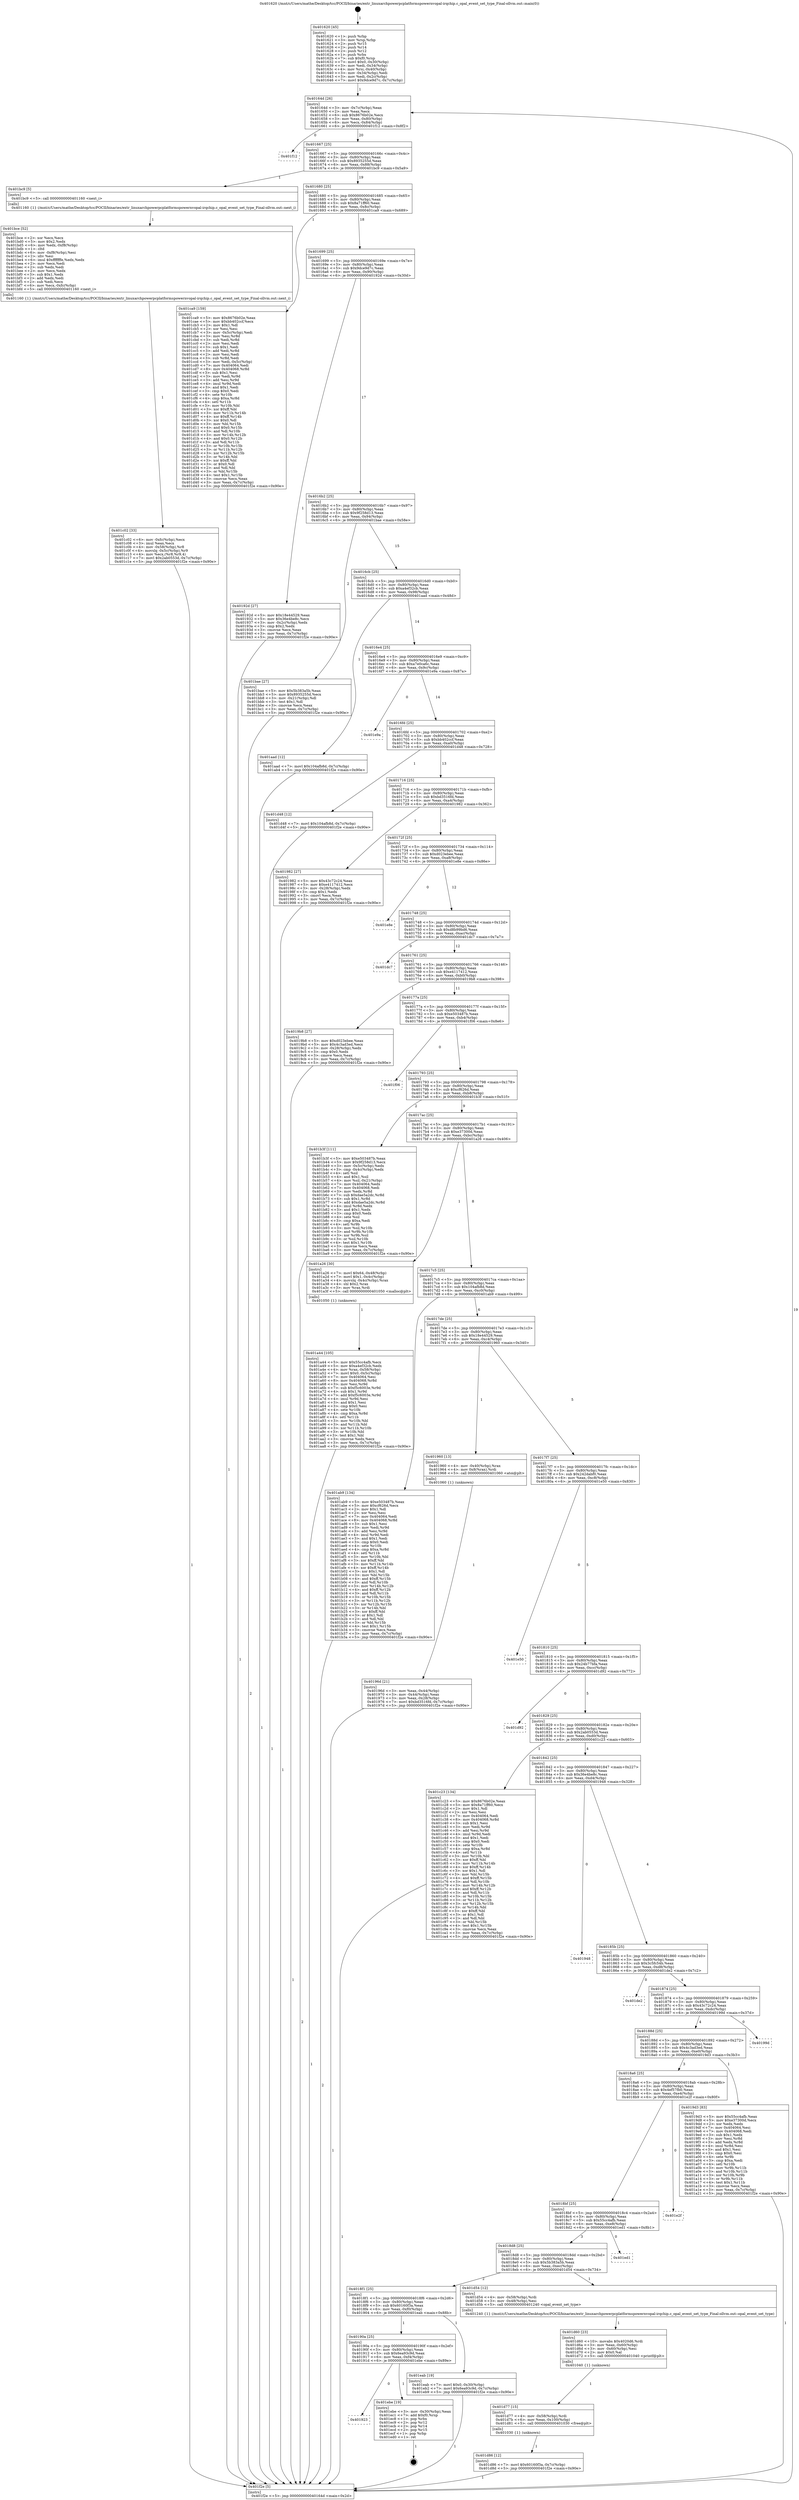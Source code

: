 digraph "0x401620" {
  label = "0x401620 (/mnt/c/Users/mathe/Desktop/tcc/POCII/binaries/extr_linuxarchpowerpcplatformspowernvopal-irqchip.c_opal_event_set_type_Final-ollvm.out::main(0))"
  labelloc = "t"
  node[shape=record]

  Entry [label="",width=0.3,height=0.3,shape=circle,fillcolor=black,style=filled]
  "0x40164d" [label="{
     0x40164d [26]\l
     | [instrs]\l
     &nbsp;&nbsp;0x40164d \<+3\>: mov -0x7c(%rbp),%eax\l
     &nbsp;&nbsp;0x401650 \<+2\>: mov %eax,%ecx\l
     &nbsp;&nbsp;0x401652 \<+6\>: sub $0x8676b02e,%ecx\l
     &nbsp;&nbsp;0x401658 \<+3\>: mov %eax,-0x80(%rbp)\l
     &nbsp;&nbsp;0x40165b \<+6\>: mov %ecx,-0x84(%rbp)\l
     &nbsp;&nbsp;0x401661 \<+6\>: je 0000000000401f12 \<main+0x8f2\>\l
  }"]
  "0x401f12" [label="{
     0x401f12\l
  }", style=dashed]
  "0x401667" [label="{
     0x401667 [25]\l
     | [instrs]\l
     &nbsp;&nbsp;0x401667 \<+5\>: jmp 000000000040166c \<main+0x4c\>\l
     &nbsp;&nbsp;0x40166c \<+3\>: mov -0x80(%rbp),%eax\l
     &nbsp;&nbsp;0x40166f \<+5\>: sub $0x8935255d,%eax\l
     &nbsp;&nbsp;0x401674 \<+6\>: mov %eax,-0x88(%rbp)\l
     &nbsp;&nbsp;0x40167a \<+6\>: je 0000000000401bc9 \<main+0x5a9\>\l
  }"]
  Exit [label="",width=0.3,height=0.3,shape=circle,fillcolor=black,style=filled,peripheries=2]
  "0x401bc9" [label="{
     0x401bc9 [5]\l
     | [instrs]\l
     &nbsp;&nbsp;0x401bc9 \<+5\>: call 0000000000401160 \<next_i\>\l
     | [calls]\l
     &nbsp;&nbsp;0x401160 \{1\} (/mnt/c/Users/mathe/Desktop/tcc/POCII/binaries/extr_linuxarchpowerpcplatformspowernvopal-irqchip.c_opal_event_set_type_Final-ollvm.out::next_i)\l
  }"]
  "0x401680" [label="{
     0x401680 [25]\l
     | [instrs]\l
     &nbsp;&nbsp;0x401680 \<+5\>: jmp 0000000000401685 \<main+0x65\>\l
     &nbsp;&nbsp;0x401685 \<+3\>: mov -0x80(%rbp),%eax\l
     &nbsp;&nbsp;0x401688 \<+5\>: sub $0x8a71ff60,%eax\l
     &nbsp;&nbsp;0x40168d \<+6\>: mov %eax,-0x8c(%rbp)\l
     &nbsp;&nbsp;0x401693 \<+6\>: je 0000000000401ca9 \<main+0x689\>\l
  }"]
  "0x401923" [label="{
     0x401923\l
  }", style=dashed]
  "0x401ca9" [label="{
     0x401ca9 [159]\l
     | [instrs]\l
     &nbsp;&nbsp;0x401ca9 \<+5\>: mov $0x8676b02e,%eax\l
     &nbsp;&nbsp;0x401cae \<+5\>: mov $0xbb402ccf,%ecx\l
     &nbsp;&nbsp;0x401cb3 \<+2\>: mov $0x1,%dl\l
     &nbsp;&nbsp;0x401cb5 \<+2\>: xor %esi,%esi\l
     &nbsp;&nbsp;0x401cb7 \<+3\>: mov -0x5c(%rbp),%edi\l
     &nbsp;&nbsp;0x401cba \<+3\>: mov %esi,%r8d\l
     &nbsp;&nbsp;0x401cbd \<+3\>: sub %edi,%r8d\l
     &nbsp;&nbsp;0x401cc0 \<+2\>: mov %esi,%edi\l
     &nbsp;&nbsp;0x401cc2 \<+3\>: sub $0x1,%edi\l
     &nbsp;&nbsp;0x401cc5 \<+3\>: add %edi,%r8d\l
     &nbsp;&nbsp;0x401cc8 \<+2\>: mov %esi,%edi\l
     &nbsp;&nbsp;0x401cca \<+3\>: sub %r8d,%edi\l
     &nbsp;&nbsp;0x401ccd \<+3\>: mov %edi,-0x5c(%rbp)\l
     &nbsp;&nbsp;0x401cd0 \<+7\>: mov 0x404064,%edi\l
     &nbsp;&nbsp;0x401cd7 \<+8\>: mov 0x404068,%r8d\l
     &nbsp;&nbsp;0x401cdf \<+3\>: sub $0x1,%esi\l
     &nbsp;&nbsp;0x401ce2 \<+3\>: mov %edi,%r9d\l
     &nbsp;&nbsp;0x401ce5 \<+3\>: add %esi,%r9d\l
     &nbsp;&nbsp;0x401ce8 \<+4\>: imul %r9d,%edi\l
     &nbsp;&nbsp;0x401cec \<+3\>: and $0x1,%edi\l
     &nbsp;&nbsp;0x401cef \<+3\>: cmp $0x0,%edi\l
     &nbsp;&nbsp;0x401cf2 \<+4\>: sete %r10b\l
     &nbsp;&nbsp;0x401cf6 \<+4\>: cmp $0xa,%r8d\l
     &nbsp;&nbsp;0x401cfa \<+4\>: setl %r11b\l
     &nbsp;&nbsp;0x401cfe \<+3\>: mov %r10b,%bl\l
     &nbsp;&nbsp;0x401d01 \<+3\>: xor $0xff,%bl\l
     &nbsp;&nbsp;0x401d04 \<+3\>: mov %r11b,%r14b\l
     &nbsp;&nbsp;0x401d07 \<+4\>: xor $0xff,%r14b\l
     &nbsp;&nbsp;0x401d0b \<+3\>: xor $0x0,%dl\l
     &nbsp;&nbsp;0x401d0e \<+3\>: mov %bl,%r15b\l
     &nbsp;&nbsp;0x401d11 \<+4\>: and $0x0,%r15b\l
     &nbsp;&nbsp;0x401d15 \<+3\>: and %dl,%r10b\l
     &nbsp;&nbsp;0x401d18 \<+3\>: mov %r14b,%r12b\l
     &nbsp;&nbsp;0x401d1b \<+4\>: and $0x0,%r12b\l
     &nbsp;&nbsp;0x401d1f \<+3\>: and %dl,%r11b\l
     &nbsp;&nbsp;0x401d22 \<+3\>: or %r10b,%r15b\l
     &nbsp;&nbsp;0x401d25 \<+3\>: or %r11b,%r12b\l
     &nbsp;&nbsp;0x401d28 \<+3\>: xor %r12b,%r15b\l
     &nbsp;&nbsp;0x401d2b \<+3\>: or %r14b,%bl\l
     &nbsp;&nbsp;0x401d2e \<+3\>: xor $0xff,%bl\l
     &nbsp;&nbsp;0x401d31 \<+3\>: or $0x0,%dl\l
     &nbsp;&nbsp;0x401d34 \<+2\>: and %dl,%bl\l
     &nbsp;&nbsp;0x401d36 \<+3\>: or %bl,%r15b\l
     &nbsp;&nbsp;0x401d39 \<+4\>: test $0x1,%r15b\l
     &nbsp;&nbsp;0x401d3d \<+3\>: cmovne %ecx,%eax\l
     &nbsp;&nbsp;0x401d40 \<+3\>: mov %eax,-0x7c(%rbp)\l
     &nbsp;&nbsp;0x401d43 \<+5\>: jmp 0000000000401f2e \<main+0x90e\>\l
  }"]
  "0x401699" [label="{
     0x401699 [25]\l
     | [instrs]\l
     &nbsp;&nbsp;0x401699 \<+5\>: jmp 000000000040169e \<main+0x7e\>\l
     &nbsp;&nbsp;0x40169e \<+3\>: mov -0x80(%rbp),%eax\l
     &nbsp;&nbsp;0x4016a1 \<+5\>: sub $0x9dce9d7c,%eax\l
     &nbsp;&nbsp;0x4016a6 \<+6\>: mov %eax,-0x90(%rbp)\l
     &nbsp;&nbsp;0x4016ac \<+6\>: je 000000000040192d \<main+0x30d\>\l
  }"]
  "0x401ebe" [label="{
     0x401ebe [19]\l
     | [instrs]\l
     &nbsp;&nbsp;0x401ebe \<+3\>: mov -0x30(%rbp),%eax\l
     &nbsp;&nbsp;0x401ec1 \<+7\>: add $0xf0,%rsp\l
     &nbsp;&nbsp;0x401ec8 \<+1\>: pop %rbx\l
     &nbsp;&nbsp;0x401ec9 \<+2\>: pop %r12\l
     &nbsp;&nbsp;0x401ecb \<+2\>: pop %r14\l
     &nbsp;&nbsp;0x401ecd \<+2\>: pop %r15\l
     &nbsp;&nbsp;0x401ecf \<+1\>: pop %rbp\l
     &nbsp;&nbsp;0x401ed0 \<+1\>: ret\l
  }"]
  "0x40192d" [label="{
     0x40192d [27]\l
     | [instrs]\l
     &nbsp;&nbsp;0x40192d \<+5\>: mov $0x18e44529,%eax\l
     &nbsp;&nbsp;0x401932 \<+5\>: mov $0x36e4be8c,%ecx\l
     &nbsp;&nbsp;0x401937 \<+3\>: mov -0x2c(%rbp),%edx\l
     &nbsp;&nbsp;0x40193a \<+3\>: cmp $0x2,%edx\l
     &nbsp;&nbsp;0x40193d \<+3\>: cmovne %ecx,%eax\l
     &nbsp;&nbsp;0x401940 \<+3\>: mov %eax,-0x7c(%rbp)\l
     &nbsp;&nbsp;0x401943 \<+5\>: jmp 0000000000401f2e \<main+0x90e\>\l
  }"]
  "0x4016b2" [label="{
     0x4016b2 [25]\l
     | [instrs]\l
     &nbsp;&nbsp;0x4016b2 \<+5\>: jmp 00000000004016b7 \<main+0x97\>\l
     &nbsp;&nbsp;0x4016b7 \<+3\>: mov -0x80(%rbp),%eax\l
     &nbsp;&nbsp;0x4016ba \<+5\>: sub $0x9f258d13,%eax\l
     &nbsp;&nbsp;0x4016bf \<+6\>: mov %eax,-0x94(%rbp)\l
     &nbsp;&nbsp;0x4016c5 \<+6\>: je 0000000000401bae \<main+0x58e\>\l
  }"]
  "0x401f2e" [label="{
     0x401f2e [5]\l
     | [instrs]\l
     &nbsp;&nbsp;0x401f2e \<+5\>: jmp 000000000040164d \<main+0x2d\>\l
  }"]
  "0x401620" [label="{
     0x401620 [45]\l
     | [instrs]\l
     &nbsp;&nbsp;0x401620 \<+1\>: push %rbp\l
     &nbsp;&nbsp;0x401621 \<+3\>: mov %rsp,%rbp\l
     &nbsp;&nbsp;0x401624 \<+2\>: push %r15\l
     &nbsp;&nbsp;0x401626 \<+2\>: push %r14\l
     &nbsp;&nbsp;0x401628 \<+2\>: push %r12\l
     &nbsp;&nbsp;0x40162a \<+1\>: push %rbx\l
     &nbsp;&nbsp;0x40162b \<+7\>: sub $0xf0,%rsp\l
     &nbsp;&nbsp;0x401632 \<+7\>: movl $0x0,-0x30(%rbp)\l
     &nbsp;&nbsp;0x401639 \<+3\>: mov %edi,-0x34(%rbp)\l
     &nbsp;&nbsp;0x40163c \<+4\>: mov %rsi,-0x40(%rbp)\l
     &nbsp;&nbsp;0x401640 \<+3\>: mov -0x34(%rbp),%edi\l
     &nbsp;&nbsp;0x401643 \<+3\>: mov %edi,-0x2c(%rbp)\l
     &nbsp;&nbsp;0x401646 \<+7\>: movl $0x9dce9d7c,-0x7c(%rbp)\l
  }"]
  "0x40190a" [label="{
     0x40190a [25]\l
     | [instrs]\l
     &nbsp;&nbsp;0x40190a \<+5\>: jmp 000000000040190f \<main+0x2ef\>\l
     &nbsp;&nbsp;0x40190f \<+3\>: mov -0x80(%rbp),%eax\l
     &nbsp;&nbsp;0x401912 \<+5\>: sub $0x6ea93c9d,%eax\l
     &nbsp;&nbsp;0x401917 \<+6\>: mov %eax,-0xf4(%rbp)\l
     &nbsp;&nbsp;0x40191d \<+6\>: je 0000000000401ebe \<main+0x89e\>\l
  }"]
  "0x401bae" [label="{
     0x401bae [27]\l
     | [instrs]\l
     &nbsp;&nbsp;0x401bae \<+5\>: mov $0x5b383a5b,%eax\l
     &nbsp;&nbsp;0x401bb3 \<+5\>: mov $0x8935255d,%ecx\l
     &nbsp;&nbsp;0x401bb8 \<+3\>: mov -0x21(%rbp),%dl\l
     &nbsp;&nbsp;0x401bbb \<+3\>: test $0x1,%dl\l
     &nbsp;&nbsp;0x401bbe \<+3\>: cmovne %ecx,%eax\l
     &nbsp;&nbsp;0x401bc1 \<+3\>: mov %eax,-0x7c(%rbp)\l
     &nbsp;&nbsp;0x401bc4 \<+5\>: jmp 0000000000401f2e \<main+0x90e\>\l
  }"]
  "0x4016cb" [label="{
     0x4016cb [25]\l
     | [instrs]\l
     &nbsp;&nbsp;0x4016cb \<+5\>: jmp 00000000004016d0 \<main+0xb0\>\l
     &nbsp;&nbsp;0x4016d0 \<+3\>: mov -0x80(%rbp),%eax\l
     &nbsp;&nbsp;0x4016d3 \<+5\>: sub $0xa4ef32cb,%eax\l
     &nbsp;&nbsp;0x4016d8 \<+6\>: mov %eax,-0x98(%rbp)\l
     &nbsp;&nbsp;0x4016de \<+6\>: je 0000000000401aad \<main+0x48d\>\l
  }"]
  "0x401eab" [label="{
     0x401eab [19]\l
     | [instrs]\l
     &nbsp;&nbsp;0x401eab \<+7\>: movl $0x0,-0x30(%rbp)\l
     &nbsp;&nbsp;0x401eb2 \<+7\>: movl $0x6ea93c9d,-0x7c(%rbp)\l
     &nbsp;&nbsp;0x401eb9 \<+5\>: jmp 0000000000401f2e \<main+0x90e\>\l
  }"]
  "0x401aad" [label="{
     0x401aad [12]\l
     | [instrs]\l
     &nbsp;&nbsp;0x401aad \<+7\>: movl $0x104afb8d,-0x7c(%rbp)\l
     &nbsp;&nbsp;0x401ab4 \<+5\>: jmp 0000000000401f2e \<main+0x90e\>\l
  }"]
  "0x4016e4" [label="{
     0x4016e4 [25]\l
     | [instrs]\l
     &nbsp;&nbsp;0x4016e4 \<+5\>: jmp 00000000004016e9 \<main+0xc9\>\l
     &nbsp;&nbsp;0x4016e9 \<+3\>: mov -0x80(%rbp),%eax\l
     &nbsp;&nbsp;0x4016ec \<+5\>: sub $0xa7e0ca6c,%eax\l
     &nbsp;&nbsp;0x4016f1 \<+6\>: mov %eax,-0x9c(%rbp)\l
     &nbsp;&nbsp;0x4016f7 \<+6\>: je 0000000000401e9a \<main+0x87a\>\l
  }"]
  "0x401d86" [label="{
     0x401d86 [12]\l
     | [instrs]\l
     &nbsp;&nbsp;0x401d86 \<+7\>: movl $0x60160f3a,-0x7c(%rbp)\l
     &nbsp;&nbsp;0x401d8d \<+5\>: jmp 0000000000401f2e \<main+0x90e\>\l
  }"]
  "0x401e9a" [label="{
     0x401e9a\l
  }", style=dashed]
  "0x4016fd" [label="{
     0x4016fd [25]\l
     | [instrs]\l
     &nbsp;&nbsp;0x4016fd \<+5\>: jmp 0000000000401702 \<main+0xe2\>\l
     &nbsp;&nbsp;0x401702 \<+3\>: mov -0x80(%rbp),%eax\l
     &nbsp;&nbsp;0x401705 \<+5\>: sub $0xbb402ccf,%eax\l
     &nbsp;&nbsp;0x40170a \<+6\>: mov %eax,-0xa0(%rbp)\l
     &nbsp;&nbsp;0x401710 \<+6\>: je 0000000000401d48 \<main+0x728\>\l
  }"]
  "0x401d77" [label="{
     0x401d77 [15]\l
     | [instrs]\l
     &nbsp;&nbsp;0x401d77 \<+4\>: mov -0x58(%rbp),%rdi\l
     &nbsp;&nbsp;0x401d7b \<+6\>: mov %eax,-0x100(%rbp)\l
     &nbsp;&nbsp;0x401d81 \<+5\>: call 0000000000401030 \<free@plt\>\l
     | [calls]\l
     &nbsp;&nbsp;0x401030 \{1\} (unknown)\l
  }"]
  "0x401d48" [label="{
     0x401d48 [12]\l
     | [instrs]\l
     &nbsp;&nbsp;0x401d48 \<+7\>: movl $0x104afb8d,-0x7c(%rbp)\l
     &nbsp;&nbsp;0x401d4f \<+5\>: jmp 0000000000401f2e \<main+0x90e\>\l
  }"]
  "0x401716" [label="{
     0x401716 [25]\l
     | [instrs]\l
     &nbsp;&nbsp;0x401716 \<+5\>: jmp 000000000040171b \<main+0xfb\>\l
     &nbsp;&nbsp;0x40171b \<+3\>: mov -0x80(%rbp),%eax\l
     &nbsp;&nbsp;0x40171e \<+5\>: sub $0xbd3516fd,%eax\l
     &nbsp;&nbsp;0x401723 \<+6\>: mov %eax,-0xa4(%rbp)\l
     &nbsp;&nbsp;0x401729 \<+6\>: je 0000000000401982 \<main+0x362\>\l
  }"]
  "0x401d60" [label="{
     0x401d60 [23]\l
     | [instrs]\l
     &nbsp;&nbsp;0x401d60 \<+10\>: movabs $0x4020d6,%rdi\l
     &nbsp;&nbsp;0x401d6a \<+3\>: mov %eax,-0x60(%rbp)\l
     &nbsp;&nbsp;0x401d6d \<+3\>: mov -0x60(%rbp),%esi\l
     &nbsp;&nbsp;0x401d70 \<+2\>: mov $0x0,%al\l
     &nbsp;&nbsp;0x401d72 \<+5\>: call 0000000000401040 \<printf@plt\>\l
     | [calls]\l
     &nbsp;&nbsp;0x401040 \{1\} (unknown)\l
  }"]
  "0x401982" [label="{
     0x401982 [27]\l
     | [instrs]\l
     &nbsp;&nbsp;0x401982 \<+5\>: mov $0x43c72c24,%eax\l
     &nbsp;&nbsp;0x401987 \<+5\>: mov $0xe4117412,%ecx\l
     &nbsp;&nbsp;0x40198c \<+3\>: mov -0x28(%rbp),%edx\l
     &nbsp;&nbsp;0x40198f \<+3\>: cmp $0x1,%edx\l
     &nbsp;&nbsp;0x401992 \<+3\>: cmovl %ecx,%eax\l
     &nbsp;&nbsp;0x401995 \<+3\>: mov %eax,-0x7c(%rbp)\l
     &nbsp;&nbsp;0x401998 \<+5\>: jmp 0000000000401f2e \<main+0x90e\>\l
  }"]
  "0x40172f" [label="{
     0x40172f [25]\l
     | [instrs]\l
     &nbsp;&nbsp;0x40172f \<+5\>: jmp 0000000000401734 \<main+0x114\>\l
     &nbsp;&nbsp;0x401734 \<+3\>: mov -0x80(%rbp),%eax\l
     &nbsp;&nbsp;0x401737 \<+5\>: sub $0xd023ebee,%eax\l
     &nbsp;&nbsp;0x40173c \<+6\>: mov %eax,-0xa8(%rbp)\l
     &nbsp;&nbsp;0x401742 \<+6\>: je 0000000000401e8e \<main+0x86e\>\l
  }"]
  "0x4018f1" [label="{
     0x4018f1 [25]\l
     | [instrs]\l
     &nbsp;&nbsp;0x4018f1 \<+5\>: jmp 00000000004018f6 \<main+0x2d6\>\l
     &nbsp;&nbsp;0x4018f6 \<+3\>: mov -0x80(%rbp),%eax\l
     &nbsp;&nbsp;0x4018f9 \<+5\>: sub $0x60160f3a,%eax\l
     &nbsp;&nbsp;0x4018fe \<+6\>: mov %eax,-0xf0(%rbp)\l
     &nbsp;&nbsp;0x401904 \<+6\>: je 0000000000401eab \<main+0x88b\>\l
  }"]
  "0x401e8e" [label="{
     0x401e8e\l
  }", style=dashed]
  "0x401748" [label="{
     0x401748 [25]\l
     | [instrs]\l
     &nbsp;&nbsp;0x401748 \<+5\>: jmp 000000000040174d \<main+0x12d\>\l
     &nbsp;&nbsp;0x40174d \<+3\>: mov -0x80(%rbp),%eax\l
     &nbsp;&nbsp;0x401750 \<+5\>: sub $0xd8b99bd6,%eax\l
     &nbsp;&nbsp;0x401755 \<+6\>: mov %eax,-0xac(%rbp)\l
     &nbsp;&nbsp;0x40175b \<+6\>: je 0000000000401dc7 \<main+0x7a7\>\l
  }"]
  "0x401d54" [label="{
     0x401d54 [12]\l
     | [instrs]\l
     &nbsp;&nbsp;0x401d54 \<+4\>: mov -0x58(%rbp),%rdi\l
     &nbsp;&nbsp;0x401d58 \<+3\>: mov -0x48(%rbp),%esi\l
     &nbsp;&nbsp;0x401d5b \<+5\>: call 0000000000401240 \<opal_event_set_type\>\l
     | [calls]\l
     &nbsp;&nbsp;0x401240 \{1\} (/mnt/c/Users/mathe/Desktop/tcc/POCII/binaries/extr_linuxarchpowerpcplatformspowernvopal-irqchip.c_opal_event_set_type_Final-ollvm.out::opal_event_set_type)\l
  }"]
  "0x401dc7" [label="{
     0x401dc7\l
  }", style=dashed]
  "0x401761" [label="{
     0x401761 [25]\l
     | [instrs]\l
     &nbsp;&nbsp;0x401761 \<+5\>: jmp 0000000000401766 \<main+0x146\>\l
     &nbsp;&nbsp;0x401766 \<+3\>: mov -0x80(%rbp),%eax\l
     &nbsp;&nbsp;0x401769 \<+5\>: sub $0xe4117412,%eax\l
     &nbsp;&nbsp;0x40176e \<+6\>: mov %eax,-0xb0(%rbp)\l
     &nbsp;&nbsp;0x401774 \<+6\>: je 00000000004019b8 \<main+0x398\>\l
  }"]
  "0x4018d8" [label="{
     0x4018d8 [25]\l
     | [instrs]\l
     &nbsp;&nbsp;0x4018d8 \<+5\>: jmp 00000000004018dd \<main+0x2bd\>\l
     &nbsp;&nbsp;0x4018dd \<+3\>: mov -0x80(%rbp),%eax\l
     &nbsp;&nbsp;0x4018e0 \<+5\>: sub $0x5b383a5b,%eax\l
     &nbsp;&nbsp;0x4018e5 \<+6\>: mov %eax,-0xec(%rbp)\l
     &nbsp;&nbsp;0x4018eb \<+6\>: je 0000000000401d54 \<main+0x734\>\l
  }"]
  "0x4019b8" [label="{
     0x4019b8 [27]\l
     | [instrs]\l
     &nbsp;&nbsp;0x4019b8 \<+5\>: mov $0xd023ebee,%eax\l
     &nbsp;&nbsp;0x4019bd \<+5\>: mov $0x4c3ad3ed,%ecx\l
     &nbsp;&nbsp;0x4019c2 \<+3\>: mov -0x28(%rbp),%edx\l
     &nbsp;&nbsp;0x4019c5 \<+3\>: cmp $0x0,%edx\l
     &nbsp;&nbsp;0x4019c8 \<+3\>: cmove %ecx,%eax\l
     &nbsp;&nbsp;0x4019cb \<+3\>: mov %eax,-0x7c(%rbp)\l
     &nbsp;&nbsp;0x4019ce \<+5\>: jmp 0000000000401f2e \<main+0x90e\>\l
  }"]
  "0x40177a" [label="{
     0x40177a [25]\l
     | [instrs]\l
     &nbsp;&nbsp;0x40177a \<+5\>: jmp 000000000040177f \<main+0x15f\>\l
     &nbsp;&nbsp;0x40177f \<+3\>: mov -0x80(%rbp),%eax\l
     &nbsp;&nbsp;0x401782 \<+5\>: sub $0xe503487b,%eax\l
     &nbsp;&nbsp;0x401787 \<+6\>: mov %eax,-0xb4(%rbp)\l
     &nbsp;&nbsp;0x40178d \<+6\>: je 0000000000401f06 \<main+0x8e6\>\l
  }"]
  "0x401ed1" [label="{
     0x401ed1\l
  }", style=dashed]
  "0x401f06" [label="{
     0x401f06\l
  }", style=dashed]
  "0x401793" [label="{
     0x401793 [25]\l
     | [instrs]\l
     &nbsp;&nbsp;0x401793 \<+5\>: jmp 0000000000401798 \<main+0x178\>\l
     &nbsp;&nbsp;0x401798 \<+3\>: mov -0x80(%rbp),%eax\l
     &nbsp;&nbsp;0x40179b \<+5\>: sub $0xcf626d,%eax\l
     &nbsp;&nbsp;0x4017a0 \<+6\>: mov %eax,-0xb8(%rbp)\l
     &nbsp;&nbsp;0x4017a6 \<+6\>: je 0000000000401b3f \<main+0x51f\>\l
  }"]
  "0x4018bf" [label="{
     0x4018bf [25]\l
     | [instrs]\l
     &nbsp;&nbsp;0x4018bf \<+5\>: jmp 00000000004018c4 \<main+0x2a4\>\l
     &nbsp;&nbsp;0x4018c4 \<+3\>: mov -0x80(%rbp),%eax\l
     &nbsp;&nbsp;0x4018c7 \<+5\>: sub $0x55cc4afb,%eax\l
     &nbsp;&nbsp;0x4018cc \<+6\>: mov %eax,-0xe8(%rbp)\l
     &nbsp;&nbsp;0x4018d2 \<+6\>: je 0000000000401ed1 \<main+0x8b1\>\l
  }"]
  "0x401b3f" [label="{
     0x401b3f [111]\l
     | [instrs]\l
     &nbsp;&nbsp;0x401b3f \<+5\>: mov $0xe503487b,%eax\l
     &nbsp;&nbsp;0x401b44 \<+5\>: mov $0x9f258d13,%ecx\l
     &nbsp;&nbsp;0x401b49 \<+3\>: mov -0x5c(%rbp),%edx\l
     &nbsp;&nbsp;0x401b4c \<+3\>: cmp -0x4c(%rbp),%edx\l
     &nbsp;&nbsp;0x401b4f \<+4\>: setl %sil\l
     &nbsp;&nbsp;0x401b53 \<+4\>: and $0x1,%sil\l
     &nbsp;&nbsp;0x401b57 \<+4\>: mov %sil,-0x21(%rbp)\l
     &nbsp;&nbsp;0x401b5b \<+7\>: mov 0x404064,%edx\l
     &nbsp;&nbsp;0x401b62 \<+7\>: mov 0x404068,%edi\l
     &nbsp;&nbsp;0x401b69 \<+3\>: mov %edx,%r8d\l
     &nbsp;&nbsp;0x401b6c \<+7\>: sub $0xdae5a2dc,%r8d\l
     &nbsp;&nbsp;0x401b73 \<+4\>: sub $0x1,%r8d\l
     &nbsp;&nbsp;0x401b77 \<+7\>: add $0xdae5a2dc,%r8d\l
     &nbsp;&nbsp;0x401b7e \<+4\>: imul %r8d,%edx\l
     &nbsp;&nbsp;0x401b82 \<+3\>: and $0x1,%edx\l
     &nbsp;&nbsp;0x401b85 \<+3\>: cmp $0x0,%edx\l
     &nbsp;&nbsp;0x401b88 \<+4\>: sete %sil\l
     &nbsp;&nbsp;0x401b8c \<+3\>: cmp $0xa,%edi\l
     &nbsp;&nbsp;0x401b8f \<+4\>: setl %r9b\l
     &nbsp;&nbsp;0x401b93 \<+3\>: mov %sil,%r10b\l
     &nbsp;&nbsp;0x401b96 \<+3\>: and %r9b,%r10b\l
     &nbsp;&nbsp;0x401b99 \<+3\>: xor %r9b,%sil\l
     &nbsp;&nbsp;0x401b9c \<+3\>: or %sil,%r10b\l
     &nbsp;&nbsp;0x401b9f \<+4\>: test $0x1,%r10b\l
     &nbsp;&nbsp;0x401ba3 \<+3\>: cmovne %ecx,%eax\l
     &nbsp;&nbsp;0x401ba6 \<+3\>: mov %eax,-0x7c(%rbp)\l
     &nbsp;&nbsp;0x401ba9 \<+5\>: jmp 0000000000401f2e \<main+0x90e\>\l
  }"]
  "0x4017ac" [label="{
     0x4017ac [25]\l
     | [instrs]\l
     &nbsp;&nbsp;0x4017ac \<+5\>: jmp 00000000004017b1 \<main+0x191\>\l
     &nbsp;&nbsp;0x4017b1 \<+3\>: mov -0x80(%rbp),%eax\l
     &nbsp;&nbsp;0x4017b4 \<+5\>: sub $0xe37300d,%eax\l
     &nbsp;&nbsp;0x4017b9 \<+6\>: mov %eax,-0xbc(%rbp)\l
     &nbsp;&nbsp;0x4017bf \<+6\>: je 0000000000401a26 \<main+0x406\>\l
  }"]
  "0x401e2f" [label="{
     0x401e2f\l
  }", style=dashed]
  "0x401a26" [label="{
     0x401a26 [30]\l
     | [instrs]\l
     &nbsp;&nbsp;0x401a26 \<+7\>: movl $0x64,-0x48(%rbp)\l
     &nbsp;&nbsp;0x401a2d \<+7\>: movl $0x1,-0x4c(%rbp)\l
     &nbsp;&nbsp;0x401a34 \<+4\>: movslq -0x4c(%rbp),%rax\l
     &nbsp;&nbsp;0x401a38 \<+4\>: shl $0x2,%rax\l
     &nbsp;&nbsp;0x401a3c \<+3\>: mov %rax,%rdi\l
     &nbsp;&nbsp;0x401a3f \<+5\>: call 0000000000401050 \<malloc@plt\>\l
     | [calls]\l
     &nbsp;&nbsp;0x401050 \{1\} (unknown)\l
  }"]
  "0x4017c5" [label="{
     0x4017c5 [25]\l
     | [instrs]\l
     &nbsp;&nbsp;0x4017c5 \<+5\>: jmp 00000000004017ca \<main+0x1aa\>\l
     &nbsp;&nbsp;0x4017ca \<+3\>: mov -0x80(%rbp),%eax\l
     &nbsp;&nbsp;0x4017cd \<+5\>: sub $0x104afb8d,%eax\l
     &nbsp;&nbsp;0x4017d2 \<+6\>: mov %eax,-0xc0(%rbp)\l
     &nbsp;&nbsp;0x4017d8 \<+6\>: je 0000000000401ab9 \<main+0x499\>\l
  }"]
  "0x401c02" [label="{
     0x401c02 [33]\l
     | [instrs]\l
     &nbsp;&nbsp;0x401c02 \<+6\>: mov -0xfc(%rbp),%ecx\l
     &nbsp;&nbsp;0x401c08 \<+3\>: imul %eax,%ecx\l
     &nbsp;&nbsp;0x401c0b \<+4\>: mov -0x58(%rbp),%r8\l
     &nbsp;&nbsp;0x401c0f \<+4\>: movslq -0x5c(%rbp),%r9\l
     &nbsp;&nbsp;0x401c13 \<+4\>: mov %ecx,(%r8,%r9,4)\l
     &nbsp;&nbsp;0x401c17 \<+7\>: movl $0x2ab0553d,-0x7c(%rbp)\l
     &nbsp;&nbsp;0x401c1e \<+5\>: jmp 0000000000401f2e \<main+0x90e\>\l
  }"]
  "0x401ab9" [label="{
     0x401ab9 [134]\l
     | [instrs]\l
     &nbsp;&nbsp;0x401ab9 \<+5\>: mov $0xe503487b,%eax\l
     &nbsp;&nbsp;0x401abe \<+5\>: mov $0xcf626d,%ecx\l
     &nbsp;&nbsp;0x401ac3 \<+2\>: mov $0x1,%dl\l
     &nbsp;&nbsp;0x401ac5 \<+2\>: xor %esi,%esi\l
     &nbsp;&nbsp;0x401ac7 \<+7\>: mov 0x404064,%edi\l
     &nbsp;&nbsp;0x401ace \<+8\>: mov 0x404068,%r8d\l
     &nbsp;&nbsp;0x401ad6 \<+3\>: sub $0x1,%esi\l
     &nbsp;&nbsp;0x401ad9 \<+3\>: mov %edi,%r9d\l
     &nbsp;&nbsp;0x401adc \<+3\>: add %esi,%r9d\l
     &nbsp;&nbsp;0x401adf \<+4\>: imul %r9d,%edi\l
     &nbsp;&nbsp;0x401ae3 \<+3\>: and $0x1,%edi\l
     &nbsp;&nbsp;0x401ae6 \<+3\>: cmp $0x0,%edi\l
     &nbsp;&nbsp;0x401ae9 \<+4\>: sete %r10b\l
     &nbsp;&nbsp;0x401aed \<+4\>: cmp $0xa,%r8d\l
     &nbsp;&nbsp;0x401af1 \<+4\>: setl %r11b\l
     &nbsp;&nbsp;0x401af5 \<+3\>: mov %r10b,%bl\l
     &nbsp;&nbsp;0x401af8 \<+3\>: xor $0xff,%bl\l
     &nbsp;&nbsp;0x401afb \<+3\>: mov %r11b,%r14b\l
     &nbsp;&nbsp;0x401afe \<+4\>: xor $0xff,%r14b\l
     &nbsp;&nbsp;0x401b02 \<+3\>: xor $0x1,%dl\l
     &nbsp;&nbsp;0x401b05 \<+3\>: mov %bl,%r15b\l
     &nbsp;&nbsp;0x401b08 \<+4\>: and $0xff,%r15b\l
     &nbsp;&nbsp;0x401b0c \<+3\>: and %dl,%r10b\l
     &nbsp;&nbsp;0x401b0f \<+3\>: mov %r14b,%r12b\l
     &nbsp;&nbsp;0x401b12 \<+4\>: and $0xff,%r12b\l
     &nbsp;&nbsp;0x401b16 \<+3\>: and %dl,%r11b\l
     &nbsp;&nbsp;0x401b19 \<+3\>: or %r10b,%r15b\l
     &nbsp;&nbsp;0x401b1c \<+3\>: or %r11b,%r12b\l
     &nbsp;&nbsp;0x401b1f \<+3\>: xor %r12b,%r15b\l
     &nbsp;&nbsp;0x401b22 \<+3\>: or %r14b,%bl\l
     &nbsp;&nbsp;0x401b25 \<+3\>: xor $0xff,%bl\l
     &nbsp;&nbsp;0x401b28 \<+3\>: or $0x1,%dl\l
     &nbsp;&nbsp;0x401b2b \<+2\>: and %dl,%bl\l
     &nbsp;&nbsp;0x401b2d \<+3\>: or %bl,%r15b\l
     &nbsp;&nbsp;0x401b30 \<+4\>: test $0x1,%r15b\l
     &nbsp;&nbsp;0x401b34 \<+3\>: cmovne %ecx,%eax\l
     &nbsp;&nbsp;0x401b37 \<+3\>: mov %eax,-0x7c(%rbp)\l
     &nbsp;&nbsp;0x401b3a \<+5\>: jmp 0000000000401f2e \<main+0x90e\>\l
  }"]
  "0x4017de" [label="{
     0x4017de [25]\l
     | [instrs]\l
     &nbsp;&nbsp;0x4017de \<+5\>: jmp 00000000004017e3 \<main+0x1c3\>\l
     &nbsp;&nbsp;0x4017e3 \<+3\>: mov -0x80(%rbp),%eax\l
     &nbsp;&nbsp;0x4017e6 \<+5\>: sub $0x18e44529,%eax\l
     &nbsp;&nbsp;0x4017eb \<+6\>: mov %eax,-0xc4(%rbp)\l
     &nbsp;&nbsp;0x4017f1 \<+6\>: je 0000000000401960 \<main+0x340\>\l
  }"]
  "0x401bce" [label="{
     0x401bce [52]\l
     | [instrs]\l
     &nbsp;&nbsp;0x401bce \<+2\>: xor %ecx,%ecx\l
     &nbsp;&nbsp;0x401bd0 \<+5\>: mov $0x2,%edx\l
     &nbsp;&nbsp;0x401bd5 \<+6\>: mov %edx,-0xf8(%rbp)\l
     &nbsp;&nbsp;0x401bdb \<+1\>: cltd\l
     &nbsp;&nbsp;0x401bdc \<+6\>: mov -0xf8(%rbp),%esi\l
     &nbsp;&nbsp;0x401be2 \<+2\>: idiv %esi\l
     &nbsp;&nbsp;0x401be4 \<+6\>: imul $0xfffffffe,%edx,%edx\l
     &nbsp;&nbsp;0x401bea \<+2\>: mov %ecx,%edi\l
     &nbsp;&nbsp;0x401bec \<+2\>: sub %edx,%edi\l
     &nbsp;&nbsp;0x401bee \<+2\>: mov %ecx,%edx\l
     &nbsp;&nbsp;0x401bf0 \<+3\>: sub $0x1,%edx\l
     &nbsp;&nbsp;0x401bf3 \<+2\>: add %edx,%edi\l
     &nbsp;&nbsp;0x401bf5 \<+2\>: sub %edi,%ecx\l
     &nbsp;&nbsp;0x401bf7 \<+6\>: mov %ecx,-0xfc(%rbp)\l
     &nbsp;&nbsp;0x401bfd \<+5\>: call 0000000000401160 \<next_i\>\l
     | [calls]\l
     &nbsp;&nbsp;0x401160 \{1\} (/mnt/c/Users/mathe/Desktop/tcc/POCII/binaries/extr_linuxarchpowerpcplatformspowernvopal-irqchip.c_opal_event_set_type_Final-ollvm.out::next_i)\l
  }"]
  "0x401960" [label="{
     0x401960 [13]\l
     | [instrs]\l
     &nbsp;&nbsp;0x401960 \<+4\>: mov -0x40(%rbp),%rax\l
     &nbsp;&nbsp;0x401964 \<+4\>: mov 0x8(%rax),%rdi\l
     &nbsp;&nbsp;0x401968 \<+5\>: call 0000000000401060 \<atoi@plt\>\l
     | [calls]\l
     &nbsp;&nbsp;0x401060 \{1\} (unknown)\l
  }"]
  "0x4017f7" [label="{
     0x4017f7 [25]\l
     | [instrs]\l
     &nbsp;&nbsp;0x4017f7 \<+5\>: jmp 00000000004017fc \<main+0x1dc\>\l
     &nbsp;&nbsp;0x4017fc \<+3\>: mov -0x80(%rbp),%eax\l
     &nbsp;&nbsp;0x4017ff \<+5\>: sub $0x242dabf0,%eax\l
     &nbsp;&nbsp;0x401804 \<+6\>: mov %eax,-0xc8(%rbp)\l
     &nbsp;&nbsp;0x40180a \<+6\>: je 0000000000401e50 \<main+0x830\>\l
  }"]
  "0x40196d" [label="{
     0x40196d [21]\l
     | [instrs]\l
     &nbsp;&nbsp;0x40196d \<+3\>: mov %eax,-0x44(%rbp)\l
     &nbsp;&nbsp;0x401970 \<+3\>: mov -0x44(%rbp),%eax\l
     &nbsp;&nbsp;0x401973 \<+3\>: mov %eax,-0x28(%rbp)\l
     &nbsp;&nbsp;0x401976 \<+7\>: movl $0xbd3516fd,-0x7c(%rbp)\l
     &nbsp;&nbsp;0x40197d \<+5\>: jmp 0000000000401f2e \<main+0x90e\>\l
  }"]
  "0x401a44" [label="{
     0x401a44 [105]\l
     | [instrs]\l
     &nbsp;&nbsp;0x401a44 \<+5\>: mov $0x55cc4afb,%ecx\l
     &nbsp;&nbsp;0x401a49 \<+5\>: mov $0xa4ef32cb,%edx\l
     &nbsp;&nbsp;0x401a4e \<+4\>: mov %rax,-0x58(%rbp)\l
     &nbsp;&nbsp;0x401a52 \<+7\>: movl $0x0,-0x5c(%rbp)\l
     &nbsp;&nbsp;0x401a59 \<+7\>: mov 0x404064,%esi\l
     &nbsp;&nbsp;0x401a60 \<+8\>: mov 0x404068,%r8d\l
     &nbsp;&nbsp;0x401a68 \<+3\>: mov %esi,%r9d\l
     &nbsp;&nbsp;0x401a6b \<+7\>: sub $0xf5c6003e,%r9d\l
     &nbsp;&nbsp;0x401a72 \<+4\>: sub $0x1,%r9d\l
     &nbsp;&nbsp;0x401a76 \<+7\>: add $0xf5c6003e,%r9d\l
     &nbsp;&nbsp;0x401a7d \<+4\>: imul %r9d,%esi\l
     &nbsp;&nbsp;0x401a81 \<+3\>: and $0x1,%esi\l
     &nbsp;&nbsp;0x401a84 \<+3\>: cmp $0x0,%esi\l
     &nbsp;&nbsp;0x401a87 \<+4\>: sete %r10b\l
     &nbsp;&nbsp;0x401a8b \<+4\>: cmp $0xa,%r8d\l
     &nbsp;&nbsp;0x401a8f \<+4\>: setl %r11b\l
     &nbsp;&nbsp;0x401a93 \<+3\>: mov %r10b,%bl\l
     &nbsp;&nbsp;0x401a96 \<+3\>: and %r11b,%bl\l
     &nbsp;&nbsp;0x401a99 \<+3\>: xor %r11b,%r10b\l
     &nbsp;&nbsp;0x401a9c \<+3\>: or %r10b,%bl\l
     &nbsp;&nbsp;0x401a9f \<+3\>: test $0x1,%bl\l
     &nbsp;&nbsp;0x401aa2 \<+3\>: cmovne %edx,%ecx\l
     &nbsp;&nbsp;0x401aa5 \<+3\>: mov %ecx,-0x7c(%rbp)\l
     &nbsp;&nbsp;0x401aa8 \<+5\>: jmp 0000000000401f2e \<main+0x90e\>\l
  }"]
  "0x401e50" [label="{
     0x401e50\l
  }", style=dashed]
  "0x401810" [label="{
     0x401810 [25]\l
     | [instrs]\l
     &nbsp;&nbsp;0x401810 \<+5\>: jmp 0000000000401815 \<main+0x1f5\>\l
     &nbsp;&nbsp;0x401815 \<+3\>: mov -0x80(%rbp),%eax\l
     &nbsp;&nbsp;0x401818 \<+5\>: sub $0x24b77bfa,%eax\l
     &nbsp;&nbsp;0x40181d \<+6\>: mov %eax,-0xcc(%rbp)\l
     &nbsp;&nbsp;0x401823 \<+6\>: je 0000000000401d92 \<main+0x772\>\l
  }"]
  "0x4018a6" [label="{
     0x4018a6 [25]\l
     | [instrs]\l
     &nbsp;&nbsp;0x4018a6 \<+5\>: jmp 00000000004018ab \<main+0x28b\>\l
     &nbsp;&nbsp;0x4018ab \<+3\>: mov -0x80(%rbp),%eax\l
     &nbsp;&nbsp;0x4018ae \<+5\>: sub $0x4ef57fb0,%eax\l
     &nbsp;&nbsp;0x4018b3 \<+6\>: mov %eax,-0xe4(%rbp)\l
     &nbsp;&nbsp;0x4018b9 \<+6\>: je 0000000000401e2f \<main+0x80f\>\l
  }"]
  "0x401d92" [label="{
     0x401d92\l
  }", style=dashed]
  "0x401829" [label="{
     0x401829 [25]\l
     | [instrs]\l
     &nbsp;&nbsp;0x401829 \<+5\>: jmp 000000000040182e \<main+0x20e\>\l
     &nbsp;&nbsp;0x40182e \<+3\>: mov -0x80(%rbp),%eax\l
     &nbsp;&nbsp;0x401831 \<+5\>: sub $0x2ab0553d,%eax\l
     &nbsp;&nbsp;0x401836 \<+6\>: mov %eax,-0xd0(%rbp)\l
     &nbsp;&nbsp;0x40183c \<+6\>: je 0000000000401c23 \<main+0x603\>\l
  }"]
  "0x4019d3" [label="{
     0x4019d3 [83]\l
     | [instrs]\l
     &nbsp;&nbsp;0x4019d3 \<+5\>: mov $0x55cc4afb,%eax\l
     &nbsp;&nbsp;0x4019d8 \<+5\>: mov $0xe37300d,%ecx\l
     &nbsp;&nbsp;0x4019dd \<+2\>: xor %edx,%edx\l
     &nbsp;&nbsp;0x4019df \<+7\>: mov 0x404064,%esi\l
     &nbsp;&nbsp;0x4019e6 \<+7\>: mov 0x404068,%edi\l
     &nbsp;&nbsp;0x4019ed \<+3\>: sub $0x1,%edx\l
     &nbsp;&nbsp;0x4019f0 \<+3\>: mov %esi,%r8d\l
     &nbsp;&nbsp;0x4019f3 \<+3\>: add %edx,%r8d\l
     &nbsp;&nbsp;0x4019f6 \<+4\>: imul %r8d,%esi\l
     &nbsp;&nbsp;0x4019fa \<+3\>: and $0x1,%esi\l
     &nbsp;&nbsp;0x4019fd \<+3\>: cmp $0x0,%esi\l
     &nbsp;&nbsp;0x401a00 \<+4\>: sete %r9b\l
     &nbsp;&nbsp;0x401a04 \<+3\>: cmp $0xa,%edi\l
     &nbsp;&nbsp;0x401a07 \<+4\>: setl %r10b\l
     &nbsp;&nbsp;0x401a0b \<+3\>: mov %r9b,%r11b\l
     &nbsp;&nbsp;0x401a0e \<+3\>: and %r10b,%r11b\l
     &nbsp;&nbsp;0x401a11 \<+3\>: xor %r10b,%r9b\l
     &nbsp;&nbsp;0x401a14 \<+3\>: or %r9b,%r11b\l
     &nbsp;&nbsp;0x401a17 \<+4\>: test $0x1,%r11b\l
     &nbsp;&nbsp;0x401a1b \<+3\>: cmovne %ecx,%eax\l
     &nbsp;&nbsp;0x401a1e \<+3\>: mov %eax,-0x7c(%rbp)\l
     &nbsp;&nbsp;0x401a21 \<+5\>: jmp 0000000000401f2e \<main+0x90e\>\l
  }"]
  "0x401c23" [label="{
     0x401c23 [134]\l
     | [instrs]\l
     &nbsp;&nbsp;0x401c23 \<+5\>: mov $0x8676b02e,%eax\l
     &nbsp;&nbsp;0x401c28 \<+5\>: mov $0x8a71ff60,%ecx\l
     &nbsp;&nbsp;0x401c2d \<+2\>: mov $0x1,%dl\l
     &nbsp;&nbsp;0x401c2f \<+2\>: xor %esi,%esi\l
     &nbsp;&nbsp;0x401c31 \<+7\>: mov 0x404064,%edi\l
     &nbsp;&nbsp;0x401c38 \<+8\>: mov 0x404068,%r8d\l
     &nbsp;&nbsp;0x401c40 \<+3\>: sub $0x1,%esi\l
     &nbsp;&nbsp;0x401c43 \<+3\>: mov %edi,%r9d\l
     &nbsp;&nbsp;0x401c46 \<+3\>: add %esi,%r9d\l
     &nbsp;&nbsp;0x401c49 \<+4\>: imul %r9d,%edi\l
     &nbsp;&nbsp;0x401c4d \<+3\>: and $0x1,%edi\l
     &nbsp;&nbsp;0x401c50 \<+3\>: cmp $0x0,%edi\l
     &nbsp;&nbsp;0x401c53 \<+4\>: sete %r10b\l
     &nbsp;&nbsp;0x401c57 \<+4\>: cmp $0xa,%r8d\l
     &nbsp;&nbsp;0x401c5b \<+4\>: setl %r11b\l
     &nbsp;&nbsp;0x401c5f \<+3\>: mov %r10b,%bl\l
     &nbsp;&nbsp;0x401c62 \<+3\>: xor $0xff,%bl\l
     &nbsp;&nbsp;0x401c65 \<+3\>: mov %r11b,%r14b\l
     &nbsp;&nbsp;0x401c68 \<+4\>: xor $0xff,%r14b\l
     &nbsp;&nbsp;0x401c6c \<+3\>: xor $0x1,%dl\l
     &nbsp;&nbsp;0x401c6f \<+3\>: mov %bl,%r15b\l
     &nbsp;&nbsp;0x401c72 \<+4\>: and $0xff,%r15b\l
     &nbsp;&nbsp;0x401c76 \<+3\>: and %dl,%r10b\l
     &nbsp;&nbsp;0x401c79 \<+3\>: mov %r14b,%r12b\l
     &nbsp;&nbsp;0x401c7c \<+4\>: and $0xff,%r12b\l
     &nbsp;&nbsp;0x401c80 \<+3\>: and %dl,%r11b\l
     &nbsp;&nbsp;0x401c83 \<+3\>: or %r10b,%r15b\l
     &nbsp;&nbsp;0x401c86 \<+3\>: or %r11b,%r12b\l
     &nbsp;&nbsp;0x401c89 \<+3\>: xor %r12b,%r15b\l
     &nbsp;&nbsp;0x401c8c \<+3\>: or %r14b,%bl\l
     &nbsp;&nbsp;0x401c8f \<+3\>: xor $0xff,%bl\l
     &nbsp;&nbsp;0x401c92 \<+3\>: or $0x1,%dl\l
     &nbsp;&nbsp;0x401c95 \<+2\>: and %dl,%bl\l
     &nbsp;&nbsp;0x401c97 \<+3\>: or %bl,%r15b\l
     &nbsp;&nbsp;0x401c9a \<+4\>: test $0x1,%r15b\l
     &nbsp;&nbsp;0x401c9e \<+3\>: cmovne %ecx,%eax\l
     &nbsp;&nbsp;0x401ca1 \<+3\>: mov %eax,-0x7c(%rbp)\l
     &nbsp;&nbsp;0x401ca4 \<+5\>: jmp 0000000000401f2e \<main+0x90e\>\l
  }"]
  "0x401842" [label="{
     0x401842 [25]\l
     | [instrs]\l
     &nbsp;&nbsp;0x401842 \<+5\>: jmp 0000000000401847 \<main+0x227\>\l
     &nbsp;&nbsp;0x401847 \<+3\>: mov -0x80(%rbp),%eax\l
     &nbsp;&nbsp;0x40184a \<+5\>: sub $0x36e4be8c,%eax\l
     &nbsp;&nbsp;0x40184f \<+6\>: mov %eax,-0xd4(%rbp)\l
     &nbsp;&nbsp;0x401855 \<+6\>: je 0000000000401948 \<main+0x328\>\l
  }"]
  "0x40188d" [label="{
     0x40188d [25]\l
     | [instrs]\l
     &nbsp;&nbsp;0x40188d \<+5\>: jmp 0000000000401892 \<main+0x272\>\l
     &nbsp;&nbsp;0x401892 \<+3\>: mov -0x80(%rbp),%eax\l
     &nbsp;&nbsp;0x401895 \<+5\>: sub $0x4c3ad3ed,%eax\l
     &nbsp;&nbsp;0x40189a \<+6\>: mov %eax,-0xe0(%rbp)\l
     &nbsp;&nbsp;0x4018a0 \<+6\>: je 00000000004019d3 \<main+0x3b3\>\l
  }"]
  "0x401948" [label="{
     0x401948\l
  }", style=dashed]
  "0x40185b" [label="{
     0x40185b [25]\l
     | [instrs]\l
     &nbsp;&nbsp;0x40185b \<+5\>: jmp 0000000000401860 \<main+0x240\>\l
     &nbsp;&nbsp;0x401860 \<+3\>: mov -0x80(%rbp),%eax\l
     &nbsp;&nbsp;0x401863 \<+5\>: sub $0x3c5fc54b,%eax\l
     &nbsp;&nbsp;0x401868 \<+6\>: mov %eax,-0xd8(%rbp)\l
     &nbsp;&nbsp;0x40186e \<+6\>: je 0000000000401de2 \<main+0x7c2\>\l
  }"]
  "0x40199d" [label="{
     0x40199d\l
  }", style=dashed]
  "0x401de2" [label="{
     0x401de2\l
  }", style=dashed]
  "0x401874" [label="{
     0x401874 [25]\l
     | [instrs]\l
     &nbsp;&nbsp;0x401874 \<+5\>: jmp 0000000000401879 \<main+0x259\>\l
     &nbsp;&nbsp;0x401879 \<+3\>: mov -0x80(%rbp),%eax\l
     &nbsp;&nbsp;0x40187c \<+5\>: sub $0x43c72c24,%eax\l
     &nbsp;&nbsp;0x401881 \<+6\>: mov %eax,-0xdc(%rbp)\l
     &nbsp;&nbsp;0x401887 \<+6\>: je 000000000040199d \<main+0x37d\>\l
  }"]
  Entry -> "0x401620" [label=" 1"]
  "0x40164d" -> "0x401f12" [label=" 0"]
  "0x40164d" -> "0x401667" [label=" 20"]
  "0x401ebe" -> Exit [label=" 1"]
  "0x401667" -> "0x401bc9" [label=" 1"]
  "0x401667" -> "0x401680" [label=" 19"]
  "0x40190a" -> "0x401923" [label=" 0"]
  "0x401680" -> "0x401ca9" [label=" 1"]
  "0x401680" -> "0x401699" [label=" 18"]
  "0x40190a" -> "0x401ebe" [label=" 1"]
  "0x401699" -> "0x40192d" [label=" 1"]
  "0x401699" -> "0x4016b2" [label=" 17"]
  "0x40192d" -> "0x401f2e" [label=" 1"]
  "0x401620" -> "0x40164d" [label=" 1"]
  "0x401f2e" -> "0x40164d" [label=" 19"]
  "0x401eab" -> "0x401f2e" [label=" 1"]
  "0x4016b2" -> "0x401bae" [label=" 2"]
  "0x4016b2" -> "0x4016cb" [label=" 15"]
  "0x4018f1" -> "0x40190a" [label=" 1"]
  "0x4016cb" -> "0x401aad" [label=" 1"]
  "0x4016cb" -> "0x4016e4" [label=" 14"]
  "0x4018f1" -> "0x401eab" [label=" 1"]
  "0x4016e4" -> "0x401e9a" [label=" 0"]
  "0x4016e4" -> "0x4016fd" [label=" 14"]
  "0x401d86" -> "0x401f2e" [label=" 1"]
  "0x4016fd" -> "0x401d48" [label=" 1"]
  "0x4016fd" -> "0x401716" [label=" 13"]
  "0x401d77" -> "0x401d86" [label=" 1"]
  "0x401716" -> "0x401982" [label=" 1"]
  "0x401716" -> "0x40172f" [label=" 12"]
  "0x401d60" -> "0x401d77" [label=" 1"]
  "0x40172f" -> "0x401e8e" [label=" 0"]
  "0x40172f" -> "0x401748" [label=" 12"]
  "0x401d54" -> "0x401d60" [label=" 1"]
  "0x401748" -> "0x401dc7" [label=" 0"]
  "0x401748" -> "0x401761" [label=" 12"]
  "0x4018d8" -> "0x4018f1" [label=" 2"]
  "0x401761" -> "0x4019b8" [label=" 1"]
  "0x401761" -> "0x40177a" [label=" 11"]
  "0x4018d8" -> "0x401d54" [label=" 1"]
  "0x40177a" -> "0x401f06" [label=" 0"]
  "0x40177a" -> "0x401793" [label=" 11"]
  "0x4018bf" -> "0x4018d8" [label=" 3"]
  "0x401793" -> "0x401b3f" [label=" 2"]
  "0x401793" -> "0x4017ac" [label=" 9"]
  "0x4018bf" -> "0x401ed1" [label=" 0"]
  "0x4017ac" -> "0x401a26" [label=" 1"]
  "0x4017ac" -> "0x4017c5" [label=" 8"]
  "0x4018a6" -> "0x4018bf" [label=" 3"]
  "0x4017c5" -> "0x401ab9" [label=" 2"]
  "0x4017c5" -> "0x4017de" [label=" 6"]
  "0x4018a6" -> "0x401e2f" [label=" 0"]
  "0x4017de" -> "0x401960" [label=" 1"]
  "0x4017de" -> "0x4017f7" [label=" 5"]
  "0x401960" -> "0x40196d" [label=" 1"]
  "0x40196d" -> "0x401f2e" [label=" 1"]
  "0x401982" -> "0x401f2e" [label=" 1"]
  "0x4019b8" -> "0x401f2e" [label=" 1"]
  "0x401d48" -> "0x401f2e" [label=" 1"]
  "0x4017f7" -> "0x401e50" [label=" 0"]
  "0x4017f7" -> "0x401810" [label=" 5"]
  "0x401ca9" -> "0x401f2e" [label=" 1"]
  "0x401810" -> "0x401d92" [label=" 0"]
  "0x401810" -> "0x401829" [label=" 5"]
  "0x401c23" -> "0x401f2e" [label=" 1"]
  "0x401829" -> "0x401c23" [label=" 1"]
  "0x401829" -> "0x401842" [label=" 4"]
  "0x401c02" -> "0x401f2e" [label=" 1"]
  "0x401842" -> "0x401948" [label=" 0"]
  "0x401842" -> "0x40185b" [label=" 4"]
  "0x401bc9" -> "0x401bce" [label=" 1"]
  "0x40185b" -> "0x401de2" [label=" 0"]
  "0x40185b" -> "0x401874" [label=" 4"]
  "0x401bae" -> "0x401f2e" [label=" 2"]
  "0x401874" -> "0x40199d" [label=" 0"]
  "0x401874" -> "0x40188d" [label=" 4"]
  "0x401bce" -> "0x401c02" [label=" 1"]
  "0x40188d" -> "0x4019d3" [label=" 1"]
  "0x40188d" -> "0x4018a6" [label=" 3"]
  "0x4019d3" -> "0x401f2e" [label=" 1"]
  "0x401a26" -> "0x401a44" [label=" 1"]
  "0x401a44" -> "0x401f2e" [label=" 1"]
  "0x401aad" -> "0x401f2e" [label=" 1"]
  "0x401ab9" -> "0x401f2e" [label=" 2"]
  "0x401b3f" -> "0x401f2e" [label=" 2"]
}

